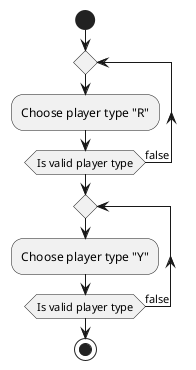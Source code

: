 @startuml "Activity Diagram - Choose players"

start
repeat
:Choose player type "R";
repeat while (Is valid player type) is (false)
repeat
:Choose player type "Y";
repeat while (Is valid player type) is (false)
stop
@enduml